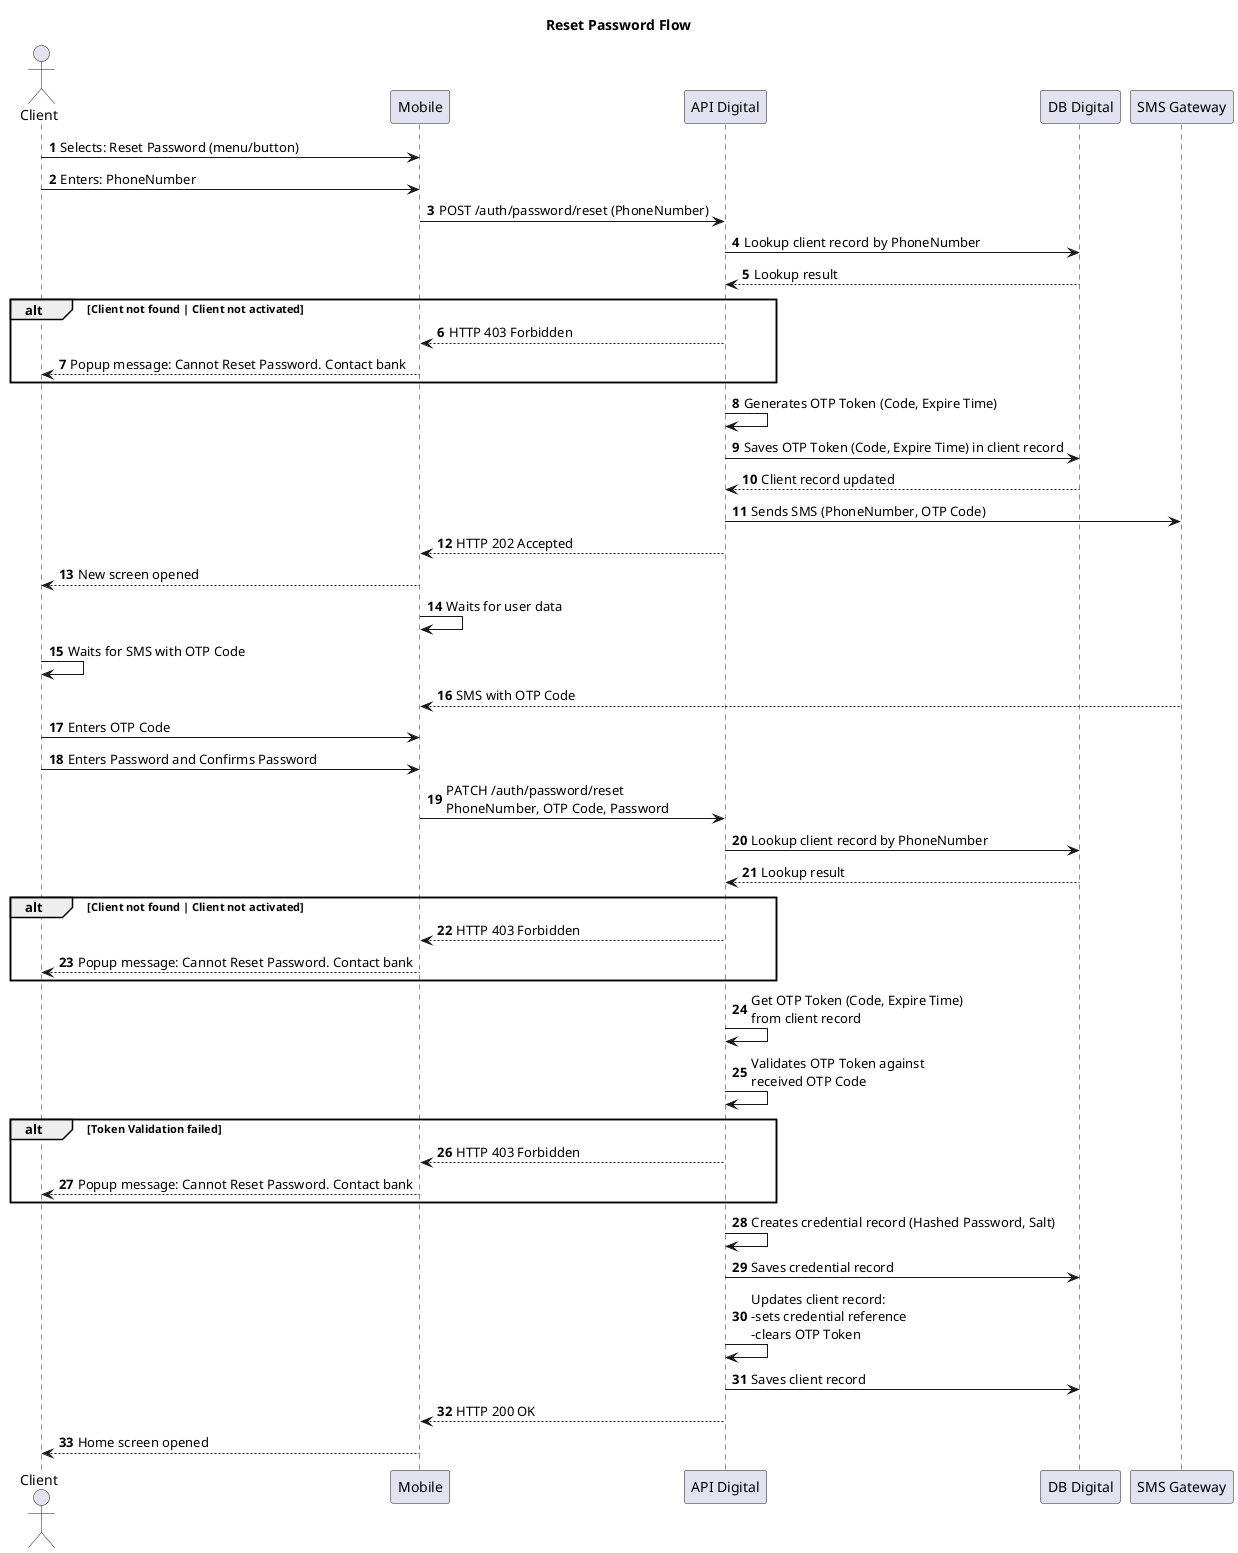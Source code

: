 @startuml
title: Reset Password Flow
'skinparam dpi 300
autonumber

actor Client as user
participant Mobile as mob
participant "API Digital" as api
participant "DB Digital" as dbd
participant "SMS Gateway" as sms

user -> mob: Selects: Reset Password (menu/button)
user -> mob: Enters: PhoneNumber
mob -> api: POST /auth/password/reset (PhoneNumber)
api -> dbd: Lookup client record by PhoneNumber
api <-- dbd: Lookup result
alt Client not found | Client not activated
    mob <-- api: HTTP 403 Forbidden
    user <-- mob: Popup message: Cannot Reset Password. Contact bank
end
api -> api: Generates OTP Token (Code, Expire Time)
api -> dbd: Saves OTP Token (Code, Expire Time) in client record
api <-- dbd: Client record updated
api -> sms: Sends SMS (PhoneNumber, OTP Code)
mob  <-- api: HTTP 202 Accepted
user <-- mob: New screen opened
mob -> mob: Waits for user data
user -> user: Waits for SMS with OTP Code
mob <-- sms: SMS with OTP Code
user -> mob: Enters OTP Code
user -> mob: Enters Password and Confirms Password
mob -> api: PATCH /auth/password/reset \nPhoneNumber, OTP Code, Password
api -> dbd: Lookup client record by PhoneNumber
api <-- dbd: Lookup result
alt Client not found | Client not activated
    mob <-- api: HTTP 403 Forbidden
    user <-- mob: Popup message: Cannot Reset Password. Contact bank
end
api -> api: Get OTP Token (Code, Expire Time)\nfrom client record
api -> api: Validates OTP Token against\nreceived OTP Code
alt Token Validation failed
    mob <-- api: HTTP 403 Forbidden
    user <-- mob: Popup message: Cannot Reset Password. Contact bank
end
api -> api: Creates credential record (Hashed Password, Salt)
api -> dbd: Saves credential record
api -> api: Updates client record:\n-sets credential reference\n-clears OTP Token
api -> dbd: Saves client record
mob <-- api: HTTP 200 OK
user <-- mob: Home screen opened

@enduml
